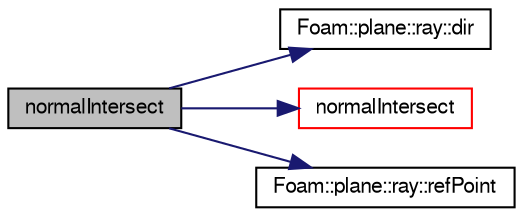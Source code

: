 digraph "normalIntersect"
{
  bgcolor="transparent";
  edge [fontname="FreeSans",fontsize="10",labelfontname="FreeSans",labelfontsize="10"];
  node [fontname="FreeSans",fontsize="10",shape=record];
  rankdir="LR";
  Node1 [label="normalIntersect",height=0.2,width=0.4,color="black", fillcolor="grey75", style="filled" fontcolor="black"];
  Node1 -> Node2 [color="midnightblue",fontsize="10",style="solid",fontname="FreeSans"];
  Node2 [label="Foam::plane::ray::dir",height=0.2,width=0.4,color="black",URL="$a02016.html#a568b640649867daeb0dd333bdfc614b1"];
  Node1 -> Node3 [color="midnightblue",fontsize="10",style="solid",fontname="FreeSans"];
  Node3 [label="normalIntersect",height=0.2,width=0.4,color="red",URL="$a01802.html#a79325c1b59a852ad033e69f38bf2ceb8",tooltip="Return cut coefficient for plane and line defined by. "];
  Node1 -> Node4 [color="midnightblue",fontsize="10",style="solid",fontname="FreeSans"];
  Node4 [label="Foam::plane::ray::refPoint",height=0.2,width=0.4,color="black",URL="$a02016.html#ad182cb540a9a495641171fbb5fe6aa72"];
}
